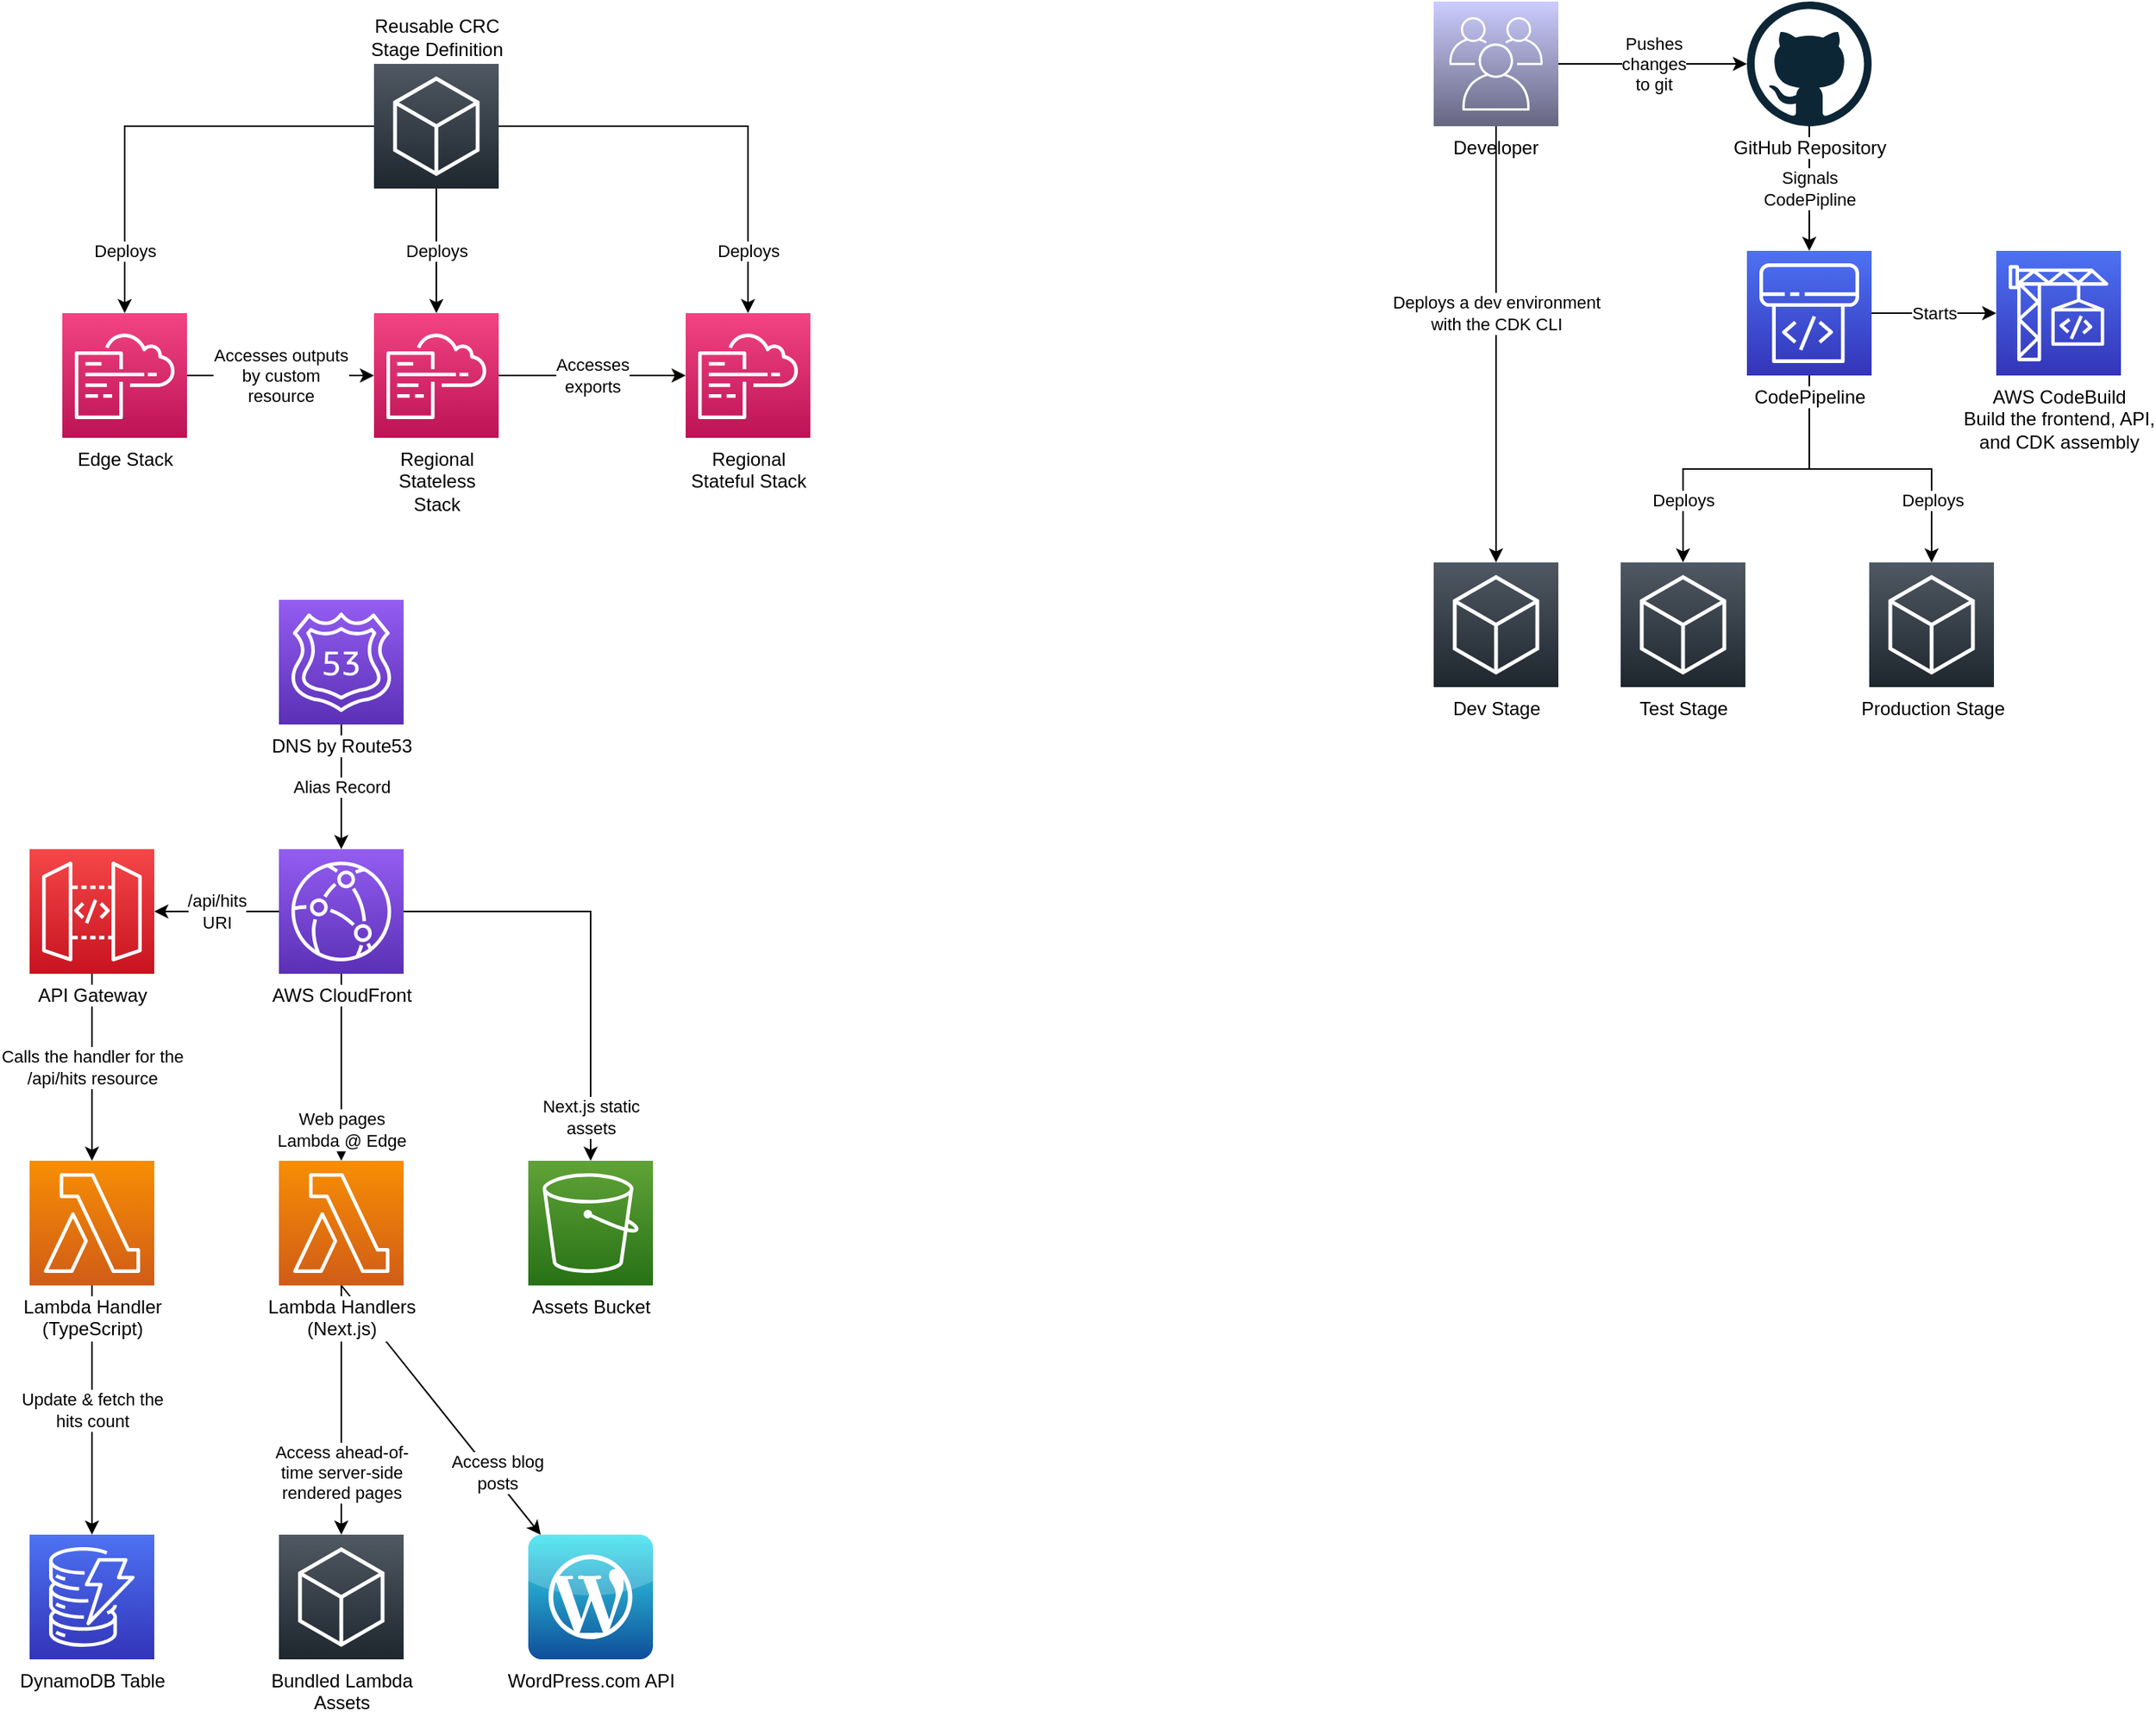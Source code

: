 <mxfile version="14.7.4" type="embed"><diagram id="23iRSUPoRavnBvh4doch" name="Page-1"><mxGraphModel dx="1063" dy="1882" grid="0" gridSize="10" guides="1" tooltips="1" connect="1" arrows="1" fold="1" page="1" pageScale="1" pageWidth="827" pageHeight="1169" background="#FFFFFF" math="0" shadow="0"><root><mxCell id="0"/><mxCell id="1" parent="0"/><mxCell id="12" value="Next.js static&lt;br&gt;assets" style="edgeStyle=orthogonalEdgeStyle;rounded=0;orthogonalLoop=1;jettySize=auto;html=1;exitX=1;exitY=0.5;exitDx=0;exitDy=0;exitPerimeter=0;entryX=0.5;entryY=0;entryDx=0;entryDy=0;entryPerimeter=0;labelBackgroundColor=#FFFFFF;fontColor=#000000;strokeColor=#000000;" edge="1" parent="1" source="2" target="3"><mxGeometry x="0.8" relative="1" as="geometry"><mxPoint as="offset"/></mxGeometry></mxCell><mxCell id="13" value="Web pages&lt;br&gt;Lambda @ Edge" style="edgeStyle=orthogonalEdgeStyle;rounded=0;orthogonalLoop=1;jettySize=auto;html=1;exitX=0.5;exitY=1;exitDx=0;exitDy=0;exitPerimeter=0;entryX=0.5;entryY=0;entryDx=0;entryDy=0;entryPerimeter=0;labelBackgroundColor=#FFFFFF;fontColor=#000000;strokeColor=#000000;" edge="1" parent="1" source="2" target="9"><mxGeometry x="0.667" relative="1" as="geometry"><mxPoint as="offset"/></mxGeometry></mxCell><mxCell id="25" value="/api/hits&lt;br&gt;URI" style="edgeStyle=orthogonalEdgeStyle;rounded=0;orthogonalLoop=1;jettySize=auto;html=1;labelBackgroundColor=#FFFFFF;fontColor=#000000;strokeColor=#000000;" edge="1" parent="1" source="2" target="4"><mxGeometry relative="1" as="geometry"><mxPoint as="offset"/></mxGeometry></mxCell><mxCell id="2" value="AWS CloudFront" style="points=[[0,0,0],[0.25,0,0],[0.5,0,0],[0.75,0,0],[1,0,0],[0,1,0],[0.25,1,0],[0.5,1,0],[0.75,1,0],[1,1,0],[0,0.25,0],[0,0.5,0],[0,0.75,0],[1,0.25,0],[1,0.5,0],[1,0.75,0]];outlineConnect=0;gradientColor=#945DF2;gradientDirection=north;fillColor=#5A30B5;strokeColor=#ffffff;dashed=0;verticalLabelPosition=bottom;verticalAlign=top;align=center;html=1;fontSize=12;fontStyle=0;aspect=fixed;shape=mxgraph.aws4.resourceIcon;resIcon=mxgraph.aws4.cloudfront;labelBackgroundColor=#FFFFFF;fontColor=#000000;" vertex="1" parent="1"><mxGeometry x="299" y="-576" width="80" height="80" as="geometry"/></mxCell><mxCell id="3" value="Assets Bucket" style="points=[[0,0,0],[0.25,0,0],[0.5,0,0],[0.75,0,0],[1,0,0],[0,1,0],[0.25,1,0],[0.5,1,0],[0.75,1,0],[1,1,0],[0,0.25,0],[0,0.5,0],[0,0.75,0],[1,0.25,0],[1,0.5,0],[1,0.75,0]];outlineConnect=0;gradientColor=#60A337;gradientDirection=north;fillColor=#277116;strokeColor=#ffffff;dashed=0;verticalLabelPosition=bottom;verticalAlign=top;align=center;html=1;fontSize=12;fontStyle=0;aspect=fixed;shape=mxgraph.aws4.resourceIcon;resIcon=mxgraph.aws4.s3;labelBackgroundColor=#FFFFFF;fontColor=#000000;" vertex="1" parent="1"><mxGeometry x="459" y="-376" width="80" height="80" as="geometry"/></mxCell><mxCell id="23" value="Calls the handler for the&lt;br&gt;/api/hits resource" style="edgeStyle=orthogonalEdgeStyle;rounded=0;orthogonalLoop=1;jettySize=auto;html=1;entryX=0.5;entryY=0;entryDx=0;entryDy=0;entryPerimeter=0;labelBackgroundColor=#FFFFFF;fontColor=#000000;strokeColor=#000000;" edge="1" parent="1" source="4" target="8"><mxGeometry relative="1" as="geometry"><mxPoint x="369" y="-177" as="targetPoint"/></mxGeometry></mxCell><mxCell id="4" value="API Gateway" style="points=[[0,0,0],[0.25,0,0],[0.5,0,0],[0.75,0,0],[1,0,0],[0,1,0],[0.25,1,0],[0.5,1,0],[0.75,1,0],[1,1,0],[0,0.25,0],[0,0.5,0],[0,0.75,0],[1,0.25,0],[1,0.5,0],[1,0.75,0]];outlineConnect=0;gradientColor=#F54749;gradientDirection=north;fillColor=#C7131F;strokeColor=#ffffff;dashed=0;verticalLabelPosition=bottom;verticalAlign=top;align=center;html=1;fontSize=12;fontStyle=0;aspect=fixed;shape=mxgraph.aws4.resourceIcon;resIcon=mxgraph.aws4.api_gateway;labelBackgroundColor=#FFFFFF;fontColor=#000000;" vertex="1" parent="1"><mxGeometry x="139" y="-576" width="80" height="80" as="geometry"/></mxCell><mxCell id="5" value="DynamoDB Table" style="points=[[0,0,0],[0.25,0,0],[0.5,0,0],[0.75,0,0],[1,0,0],[0,1,0],[0.25,1,0],[0.5,1,0],[0.75,1,0],[1,1,0],[0,0.25,0],[0,0.5,0],[0,0.75,0],[1,0.25,0],[1,0.5,0],[1,0.75,0]];outlineConnect=0;gradientColor=#4D72F3;gradientDirection=north;fillColor=#3334B9;strokeColor=#ffffff;dashed=0;verticalLabelPosition=bottom;verticalAlign=top;align=center;html=1;fontSize=12;fontStyle=0;aspect=fixed;shape=mxgraph.aws4.resourceIcon;resIcon=mxgraph.aws4.dynamodb;labelBackgroundColor=#FFFFFF;fontColor=#000000;" vertex="1" parent="1"><mxGeometry x="139" y="-136" width="80" height="80" as="geometry"/></mxCell><mxCell id="24" value="Update &amp;amp; fetch the&lt;br&gt;hits count" style="edgeStyle=orthogonalEdgeStyle;rounded=0;orthogonalLoop=1;jettySize=auto;html=1;exitX=0.5;exitY=1;exitDx=0;exitDy=0;exitPerimeter=0;entryX=0.5;entryY=0;entryDx=0;entryDy=0;entryPerimeter=0;labelBackgroundColor=#FFFFFF;fontColor=#000000;strokeColor=#000000;" edge="1" parent="1" source="8" target="5"><mxGeometry relative="1" as="geometry"><Array as="points"><mxPoint x="179" y="-256"/><mxPoint x="179" y="-256"/></Array></mxGeometry></mxCell><mxCell id="8" value="Lambda Handler&lt;br&gt;(TypeScript)" style="points=[[0,0,0],[0.25,0,0],[0.5,0,0],[0.75,0,0],[1,0,0],[0,1,0],[0.25,1,0],[0.5,1,0],[0.75,1,0],[1,1,0],[0,0.25,0],[0,0.5,0],[0,0.75,0],[1,0.25,0],[1,0.5,0],[1,0.75,0]];outlineConnect=0;gradientColor=#F78E04;gradientDirection=north;fillColor=#D05C17;strokeColor=#ffffff;dashed=0;verticalLabelPosition=bottom;verticalAlign=top;align=center;html=1;fontSize=12;fontStyle=0;aspect=fixed;shape=mxgraph.aws4.resourceIcon;resIcon=mxgraph.aws4.lambda;labelBackgroundColor=#FFFFFF;fontColor=#000000;" vertex="1" parent="1"><mxGeometry x="139" y="-376" width="80" height="80" as="geometry"/></mxCell><mxCell id="21" value="Access blog&lt;br&gt;posts" style="rounded=0;orthogonalLoop=1;jettySize=auto;html=1;labelBackgroundColor=#FFFFFF;fontColor=#000000;exitX=0.5;exitY=1;exitDx=0;exitDy=0;exitPerimeter=0;strokeColor=#000000;" edge="1" parent="1" source="9" target="18"><mxGeometry x="0.524" y="3" relative="1" as="geometry"><mxPoint x="589" y="-216" as="targetPoint"/><mxPoint as="offset"/></mxGeometry></mxCell><mxCell id="64" value="Access ahead-of-&lt;br&gt;time server-side&lt;br&gt;rendered pages" style="rounded=0;orthogonalLoop=1;jettySize=auto;html=1;labelBackgroundColor=#FFFFFF;fontColor=#000000;strokeColor=#000000;" edge="1" parent="1" source="9" target="63"><mxGeometry x="0.5" relative="1" as="geometry"><mxPoint as="offset"/></mxGeometry></mxCell><mxCell id="9" value="Lambda Handlers&lt;br&gt;(Next.js)" style="points=[[0,0,0],[0.25,0,0],[0.5,0,0],[0.75,0,0],[1,0,0],[0,1,0],[0.25,1,0],[0.5,1,0],[0.75,1,0],[1,1,0],[0,0.25,0],[0,0.5,0],[0,0.75,0],[1,0.25,0],[1,0.5,0],[1,0.75,0]];outlineConnect=0;gradientColor=#F78E04;gradientDirection=north;fillColor=#D05C17;strokeColor=#ffffff;dashed=0;verticalLabelPosition=bottom;verticalAlign=top;align=center;html=1;fontSize=12;fontStyle=0;aspect=fixed;shape=mxgraph.aws4.resourceIcon;resIcon=mxgraph.aws4.lambda;labelBackgroundColor=#FFFFFF;fontColor=#000000;" vertex="1" parent="1"><mxGeometry x="299" y="-376" width="80" height="80" as="geometry"/></mxCell><mxCell id="22" value="Alias Record" style="edgeStyle=orthogonalEdgeStyle;rounded=0;orthogonalLoop=1;jettySize=auto;html=1;labelBackgroundColor=#FFFFFF;fontColor=#000000;strokeColor=#000000;" edge="1" parent="1" source="10" target="2"><mxGeometry relative="1" as="geometry"/></mxCell><mxCell id="10" value="DNS by Route53" style="points=[[0,0,0],[0.25,0,0],[0.5,0,0],[0.75,0,0],[1,0,0],[0,1,0],[0.25,1,0],[0.5,1,0],[0.75,1,0],[1,1,0],[0,0.25,0],[0,0.5,0],[0,0.75,0],[1,0.25,0],[1,0.5,0],[1,0.75,0]];outlineConnect=0;gradientColor=#945DF2;gradientDirection=north;fillColor=#5A30B5;strokeColor=#ffffff;dashed=0;verticalLabelPosition=bottom;verticalAlign=top;align=center;html=1;fontSize=12;fontStyle=0;aspect=fixed;shape=mxgraph.aws4.resourceIcon;resIcon=mxgraph.aws4.route_53;labelBackgroundColor=#FFFFFF;fontColor=#000000;" vertex="1" parent="1"><mxGeometry x="299" y="-736" width="80" height="80" as="geometry"/></mxCell><mxCell id="18" value="WordPress.com API" style="dashed=0;outlineConnect=0;html=1;align=center;labelPosition=center;verticalLabelPosition=bottom;verticalAlign=top;shape=mxgraph.webicons.wordpress_2;fillColor=#35E2EE;gradientColor=#0E4D99;labelBackgroundColor=#FFFFFF;fontColor=#000000;" vertex="1" parent="1"><mxGeometry x="459" y="-136" width="80" height="80" as="geometry"/></mxCell><mxCell id="42" value="Accesses outputs&lt;br&gt;by custom&lt;br&gt;resource" style="edgeStyle=orthogonalEdgeStyle;rounded=0;orthogonalLoop=1;jettySize=auto;html=1;labelBackgroundColor=#FFFFFF;fontColor=#000000;strokeColor=#000000;" edge="1" parent="1" source="29" target="35"><mxGeometry relative="1" as="geometry"/></mxCell><mxCell id="29" value="Edge Stack" style="points=[[0,0,0],[0.25,0,0],[0.5,0,0],[0.75,0,0],[1,0,0],[0,1,0],[0.25,1,0],[0.5,1,0],[0.75,1,0],[1,1,0],[0,0.25,0],[0,0.5,0],[0,0.75,0],[1,0.25,0],[1,0.5,0],[1,0.75,0]];points=[[0,0,0],[0.25,0,0],[0.5,0,0],[0.75,0,0],[1,0,0],[0,1,0],[0.25,1,0],[0.5,1,0],[0.75,1,0],[1,1,0],[0,0.25,0],[0,0.5,0],[0,0.75,0],[1,0.25,0],[1,0.5,0],[1,0.75,0]];outlineConnect=0;gradientColor=#F34482;gradientDirection=north;fillColor=#BC1356;strokeColor=#ffffff;dashed=0;verticalLabelPosition=bottom;verticalAlign=top;align=center;html=1;fontSize=12;fontStyle=0;aspect=fixed;shape=mxgraph.aws4.resourceIcon;resIcon=mxgraph.aws4.cloudformation;labelBackgroundColor=#FFFFFF;fontColor=#000000;" vertex="1" parent="1"><mxGeometry x="160" y="-920" width="80" height="80" as="geometry"/></mxCell><mxCell id="37" value="Deploys" style="edgeStyle=orthogonalEdgeStyle;rounded=0;orthogonalLoop=1;jettySize=auto;html=1;entryX=0.5;entryY=0;entryDx=0;entryDy=0;entryPerimeter=0;labelBackgroundColor=#FFFFFF;fontColor=#000000;strokeColor=#000000;" edge="1" parent="1" source="32" target="29"><mxGeometry x="0.714" relative="1" as="geometry"><mxPoint as="offset"/></mxGeometry></mxCell><mxCell id="38" value="Deploys" style="edgeStyle=orthogonalEdgeStyle;rounded=0;orthogonalLoop=1;jettySize=auto;html=1;labelBackgroundColor=#FFFFFF;fontColor=#000000;strokeColor=#000000;" edge="1" parent="1" source="32" target="35"><mxGeometry relative="1" as="geometry"><mxPoint as="offset"/></mxGeometry></mxCell><mxCell id="39" style="edgeStyle=orthogonalEdgeStyle;rounded=0;orthogonalLoop=1;jettySize=auto;html=1;labelBackgroundColor=#FFFFFF;fontColor=#000000;strokeColor=#000000;" edge="1" parent="1" source="32" target="36"><mxGeometry relative="1" as="geometry"/></mxCell><mxCell id="40" value="Deploys" style="edgeLabel;html=1;align=center;verticalAlign=middle;resizable=0;points=[];labelBackgroundColor=#FFFFFF;fontColor=#000000;" vertex="1" connectable="0" parent="39"><mxGeometry x="0.513" y="-2" relative="1" as="geometry"><mxPoint x="2" y="28" as="offset"/></mxGeometry></mxCell><mxCell id="32" value="Reusable CRC&lt;br&gt;Stage Definition" style="points=[[0,0,0],[0.25,0,0],[0.5,0,0],[0.75,0,0],[1,0,0],[0,1,0],[0.25,1,0],[0.5,1,0],[0.75,1,0],[1,1,0],[0,0.25,0],[0,0.5,0],[0,0.75,0],[1,0.25,0],[1,0.5,0],[1,0.75,0]];gradientDirection=north;outlineConnect=0;gradientColor=#505863;fillColor=#1E262E;strokeColor=#ffffff;dashed=0;verticalLabelPosition=top;verticalAlign=bottom;align=center;html=1;fontSize=12;fontStyle=0;aspect=fixed;shape=mxgraph.aws4.resourceIcon;resIcon=mxgraph.aws4.general;labelPosition=center;labelBackgroundColor=#FFFFFF;fontColor=#000000;" vertex="1" parent="1"><mxGeometry x="360" y="-1080" width="80" height="80" as="geometry"/></mxCell><mxCell id="41" value="Accesses&lt;br&gt;exports" style="edgeStyle=orthogonalEdgeStyle;rounded=0;orthogonalLoop=1;jettySize=auto;html=1;labelBackgroundColor=#FFFFFF;fontColor=#000000;strokeColor=#000000;" edge="1" parent="1" source="35" target="36"><mxGeometry relative="1" as="geometry"/></mxCell><mxCell id="35" value="Regional&lt;br&gt;Stateless&lt;br&gt;Stack" style="points=[[0,0,0],[0.25,0,0],[0.5,0,0],[0.75,0,0],[1,0,0],[0,1,0],[0.25,1,0],[0.5,1,0],[0.75,1,0],[1,1,0],[0,0.25,0],[0,0.5,0],[0,0.75,0],[1,0.25,0],[1,0.5,0],[1,0.75,0]];points=[[0,0,0],[0.25,0,0],[0.5,0,0],[0.75,0,0],[1,0,0],[0,1,0],[0.25,1,0],[0.5,1,0],[0.75,1,0],[1,1,0],[0,0.25,0],[0,0.5,0],[0,0.75,0],[1,0.25,0],[1,0.5,0],[1,0.75,0]];outlineConnect=0;gradientColor=#F34482;gradientDirection=north;fillColor=#BC1356;strokeColor=#ffffff;dashed=0;verticalLabelPosition=bottom;verticalAlign=top;align=center;html=1;fontSize=12;fontStyle=0;aspect=fixed;shape=mxgraph.aws4.resourceIcon;resIcon=mxgraph.aws4.cloudformation;labelBackgroundColor=#FFFFFF;fontColor=#000000;" vertex="1" parent="1"><mxGeometry x="360" y="-920" width="80" height="80" as="geometry"/></mxCell><mxCell id="36" value="Regional&lt;br&gt;Stateful Stack" style="points=[[0,0,0],[0.25,0,0],[0.5,0,0],[0.75,0,0],[1,0,0],[0,1,0],[0.25,1,0],[0.5,1,0],[0.75,1,0],[1,1,0],[0,0.25,0],[0,0.5,0],[0,0.75,0],[1,0.25,0],[1,0.5,0],[1,0.75,0]];points=[[0,0,0],[0.25,0,0],[0.5,0,0],[0.75,0,0],[1,0,0],[0,1,0],[0.25,1,0],[0.5,1,0],[0.75,1,0],[1,1,0],[0,0.25,0],[0,0.5,0],[0,0.75,0],[1,0.25,0],[1,0.5,0],[1,0.75,0]];outlineConnect=0;gradientColor=#F34482;gradientDirection=north;fillColor=#BC1356;strokeColor=#ffffff;dashed=0;verticalLabelPosition=bottom;verticalAlign=top;align=center;html=1;fontSize=12;fontStyle=0;aspect=fixed;shape=mxgraph.aws4.resourceIcon;resIcon=mxgraph.aws4.cloudformation;labelBackgroundColor=#FFFFFF;fontColor=#000000;" vertex="1" parent="1"><mxGeometry x="560" y="-920" width="80" height="80" as="geometry"/></mxCell><mxCell id="52" value="Starts" style="edgeStyle=orthogonalEdgeStyle;rounded=0;orthogonalLoop=1;jettySize=auto;html=1;labelBackgroundColor=#FFFFFF;fontColor=#000000;strokeColor=#000000;" edge="1" parent="1" source="43" target="51"><mxGeometry relative="1" as="geometry"/></mxCell><mxCell id="54" value="Deploys" style="edgeStyle=orthogonalEdgeStyle;rounded=0;orthogonalLoop=1;jettySize=auto;html=1;exitX=0.5;exitY=1;exitDx=0;exitDy=0;exitPerimeter=0;labelBackgroundColor=#FFFFFF;fontColor=#000000;strokeColor=#000000;" edge="1" parent="1" source="43" target="53"><mxGeometry x="0.602" relative="1" as="geometry"><mxPoint as="offset"/></mxGeometry></mxCell><mxCell id="56" value="Deploys" style="edgeStyle=orthogonalEdgeStyle;rounded=0;orthogonalLoop=1;jettySize=auto;html=1;exitX=0.5;exitY=1;exitDx=0;exitDy=0;exitPerimeter=0;labelBackgroundColor=#FFFFFF;fontColor=#000000;strokeColor=#000000;" edge="1" parent="1" source="43" target="55"><mxGeometry x="0.597" relative="1" as="geometry"><mxPoint x="1480" y="-790" as="sourcePoint"/><mxPoint as="offset"/></mxGeometry></mxCell><mxCell id="43" value="CodePipeline" style="points=[[0,0,0],[0.25,0,0],[0.5,0,0],[0.75,0,0],[1,0,0],[0,1,0],[0.25,1,0],[0.5,1,0],[0.75,1,0],[1,1,0],[0,0.25,0],[0,0.5,0],[0,0.75,0],[1,0.25,0],[1,0.5,0],[1,0.75,0]];outlineConnect=0;gradientColor=#4D72F3;gradientDirection=north;fillColor=#3334B9;strokeColor=#ffffff;dashed=0;verticalLabelPosition=bottom;verticalAlign=top;align=center;html=1;fontSize=12;fontStyle=0;aspect=fixed;shape=mxgraph.aws4.resourceIcon;resIcon=mxgraph.aws4.codepipeline;labelBackgroundColor=#FFFFFF;fontColor=#000000;" vertex="1" parent="1"><mxGeometry x="1241" y="-960" width="80" height="80" as="geometry"/></mxCell><mxCell id="45" value="Signals&lt;br&gt;CodePipline" style="edgeStyle=orthogonalEdgeStyle;rounded=0;orthogonalLoop=1;jettySize=auto;html=1;labelBackgroundColor=#FFFFFF;fontColor=#000000;strokeColor=#000000;" edge="1" parent="1" source="44" target="43"><mxGeometry relative="1" as="geometry"/></mxCell><mxCell id="44" value="GitHub Repository" style="dashed=0;outlineConnect=0;html=1;align=center;labelPosition=center;verticalLabelPosition=bottom;verticalAlign=top;shape=mxgraph.weblogos.github;labelBackgroundColor=#FFFFFF;fontColor=#000000;fillColor=none;" vertex="1" parent="1"><mxGeometry x="1241" y="-1120" width="80" height="80" as="geometry"/></mxCell><mxCell id="49" value="" style="group;labelBackgroundColor=#FFFFFF;fontColor=#000000;" vertex="1" connectable="0" parent="1"><mxGeometry x="1040" y="-1120" width="80" height="80" as="geometry"/></mxCell><mxCell id="47" value="Developer" style="rounded=0;whiteSpace=wrap;html=1;strokeColor=none;fillColor=#CCCCFF;gradientColor=#666680;labelPosition=center;verticalLabelPosition=bottom;align=center;verticalAlign=top;labelBackgroundColor=#FFFFFF;fontColor=#000000;" vertex="1" parent="49"><mxGeometry width="80" height="80" as="geometry"/></mxCell><mxCell id="46" value="" style="outlineConnect=0;gradientColor=none;dashed=0;verticalLabelPosition=bottom;verticalAlign=top;align=center;html=1;fontSize=12;fontStyle=0;aspect=fixed;shape=mxgraph.aws4.illustration_users;pointerEvents=1;fillColor=#FFFFFF;strokeColor=none;labelBackgroundColor=#FFFFFF;fontColor=#000000;" vertex="1" parent="49"><mxGeometry x="10" y="10" width="60" height="60" as="geometry"/></mxCell><mxCell id="50" value="Pushes&lt;br&gt;changes&lt;br&gt;to git" style="edgeStyle=orthogonalEdgeStyle;rounded=0;orthogonalLoop=1;jettySize=auto;html=1;labelBackgroundColor=#FFFFFF;fontColor=#000000;strokeColor=#000000;exitX=1;exitY=0.5;exitDx=0;exitDy=0;" edge="1" parent="1" source="47" target="44"><mxGeometry relative="1" as="geometry"><mxPoint x="1151" y="-1041" as="sourcePoint"/></mxGeometry></mxCell><mxCell id="51" value="AWS CodeBuild&lt;br&gt;Build the frontend, API,&lt;br&gt;and CDK assembly" style="points=[[0,0,0],[0.25,0,0],[0.5,0,0],[0.75,0,0],[1,0,0],[0,1,0],[0.25,1,0],[0.5,1,0],[0.75,1,0],[1,1,0],[0,0.25,0],[0,0.5,0],[0,0.75,0],[1,0.25,0],[1,0.5,0],[1,0.75,0]];outlineConnect=0;gradientColor=#4D72F3;gradientDirection=north;fillColor=#3334B9;strokeColor=#ffffff;dashed=0;verticalLabelPosition=bottom;verticalAlign=top;align=center;html=1;fontSize=12;fontStyle=0;aspect=fixed;shape=mxgraph.aws4.resourceIcon;resIcon=mxgraph.aws4.codebuild;labelBackgroundColor=#FFFFFF;fontColor=#000000;" vertex="1" parent="1"><mxGeometry x="1401" y="-960" width="80" height="80" as="geometry"/></mxCell><mxCell id="53" value="Test Stage" style="points=[[0,0,0],[0.25,0,0],[0.5,0,0],[0.75,0,0],[1,0,0],[0,1,0],[0.25,1,0],[0.5,1,0],[0.75,1,0],[1,1,0],[0,0.25,0],[0,0.5,0],[0,0.75,0],[1,0.25,0],[1,0.5,0],[1,0.75,0]];gradientDirection=north;outlineConnect=0;gradientColor=#505863;fillColor=#1E262E;strokeColor=#ffffff;dashed=0;verticalLabelPosition=bottom;verticalAlign=top;align=center;html=1;fontSize=12;fontStyle=0;aspect=fixed;shape=mxgraph.aws4.resourceIcon;resIcon=mxgraph.aws4.general;labelPosition=center;labelBackgroundColor=#FFFFFF;fontColor=#000000;" vertex="1" parent="1"><mxGeometry x="1160" y="-760" width="80" height="80" as="geometry"/></mxCell><mxCell id="55" value="Production Stage" style="points=[[0,0,0],[0.25,0,0],[0.5,0,0],[0.75,0,0],[1,0,0],[0,1,0],[0.25,1,0],[0.5,1,0],[0.75,1,0],[1,1,0],[0,0.25,0],[0,0.5,0],[0,0.75,0],[1,0.25,0],[1,0.5,0],[1,0.75,0]];gradientDirection=north;outlineConnect=0;gradientColor=#505863;fillColor=#1E262E;strokeColor=#ffffff;dashed=0;verticalLabelPosition=bottom;verticalAlign=top;align=center;html=1;fontSize=12;fontStyle=0;aspect=fixed;shape=mxgraph.aws4.resourceIcon;resIcon=mxgraph.aws4.general;labelPosition=center;labelBackgroundColor=#FFFFFF;fontColor=#000000;" vertex="1" parent="1"><mxGeometry x="1319.5" y="-760" width="80" height="80" as="geometry"/></mxCell><mxCell id="60" value="Dev Stage" style="points=[[0,0,0],[0.25,0,0],[0.5,0,0],[0.75,0,0],[1,0,0],[0,1,0],[0.25,1,0],[0.5,1,0],[0.75,1,0],[1,1,0],[0,0.25,0],[0,0.5,0],[0,0.75,0],[1,0.25,0],[1,0.5,0],[1,0.75,0]];gradientDirection=north;outlineConnect=0;gradientColor=#505863;fillColor=#1E262E;strokeColor=#ffffff;dashed=0;verticalLabelPosition=bottom;verticalAlign=top;align=center;html=1;fontSize=12;fontStyle=0;aspect=fixed;shape=mxgraph.aws4.resourceIcon;resIcon=mxgraph.aws4.general;labelPosition=center;labelBackgroundColor=#FFFFFF;fontColor=#000000;" vertex="1" parent="1"><mxGeometry x="1040" y="-760" width="80" height="80" as="geometry"/></mxCell><mxCell id="61" value="Deploys a dev environment&lt;br&gt;with the CDK CLI" style="edgeStyle=orthogonalEdgeStyle;rounded=0;orthogonalLoop=1;jettySize=auto;html=1;labelBackgroundColor=#FFFFFF;fontColor=#000000;exitX=0.5;exitY=1;exitDx=0;exitDy=0;strokeColor=#000000;" edge="1" parent="1" source="47" target="60"><mxGeometry x="-0.143" relative="1" as="geometry"><mxPoint x="960" y="-1050" as="sourcePoint"/><mxPoint as="offset"/></mxGeometry></mxCell><mxCell id="63" value="Bundled Lambda&lt;br&gt;Assets" style="points=[[0,0,0],[0.25,0,0],[0.5,0,0],[0.75,0,0],[1,0,0],[0,1,0],[0.25,1,0],[0.5,1,0],[0.75,1,0],[1,1,0],[0,0.25,0],[0,0.5,0],[0,0.75,0],[1,0.25,0],[1,0.5,0],[1,0.75,0]];gradientDirection=north;outlineConnect=0;gradientColor=#505863;fillColor=#1E262E;strokeColor=#ffffff;dashed=0;verticalLabelPosition=bottom;verticalAlign=top;align=center;html=1;fontSize=12;fontStyle=0;aspect=fixed;shape=mxgraph.aws4.resourceIcon;resIcon=mxgraph.aws4.general;labelPosition=center;labelBackgroundColor=#FFFFFF;fontColor=#000000;" vertex="1" parent="1"><mxGeometry x="299" y="-136" width="80" height="80" as="geometry"/></mxCell></root></mxGraphModel></diagram></mxfile>